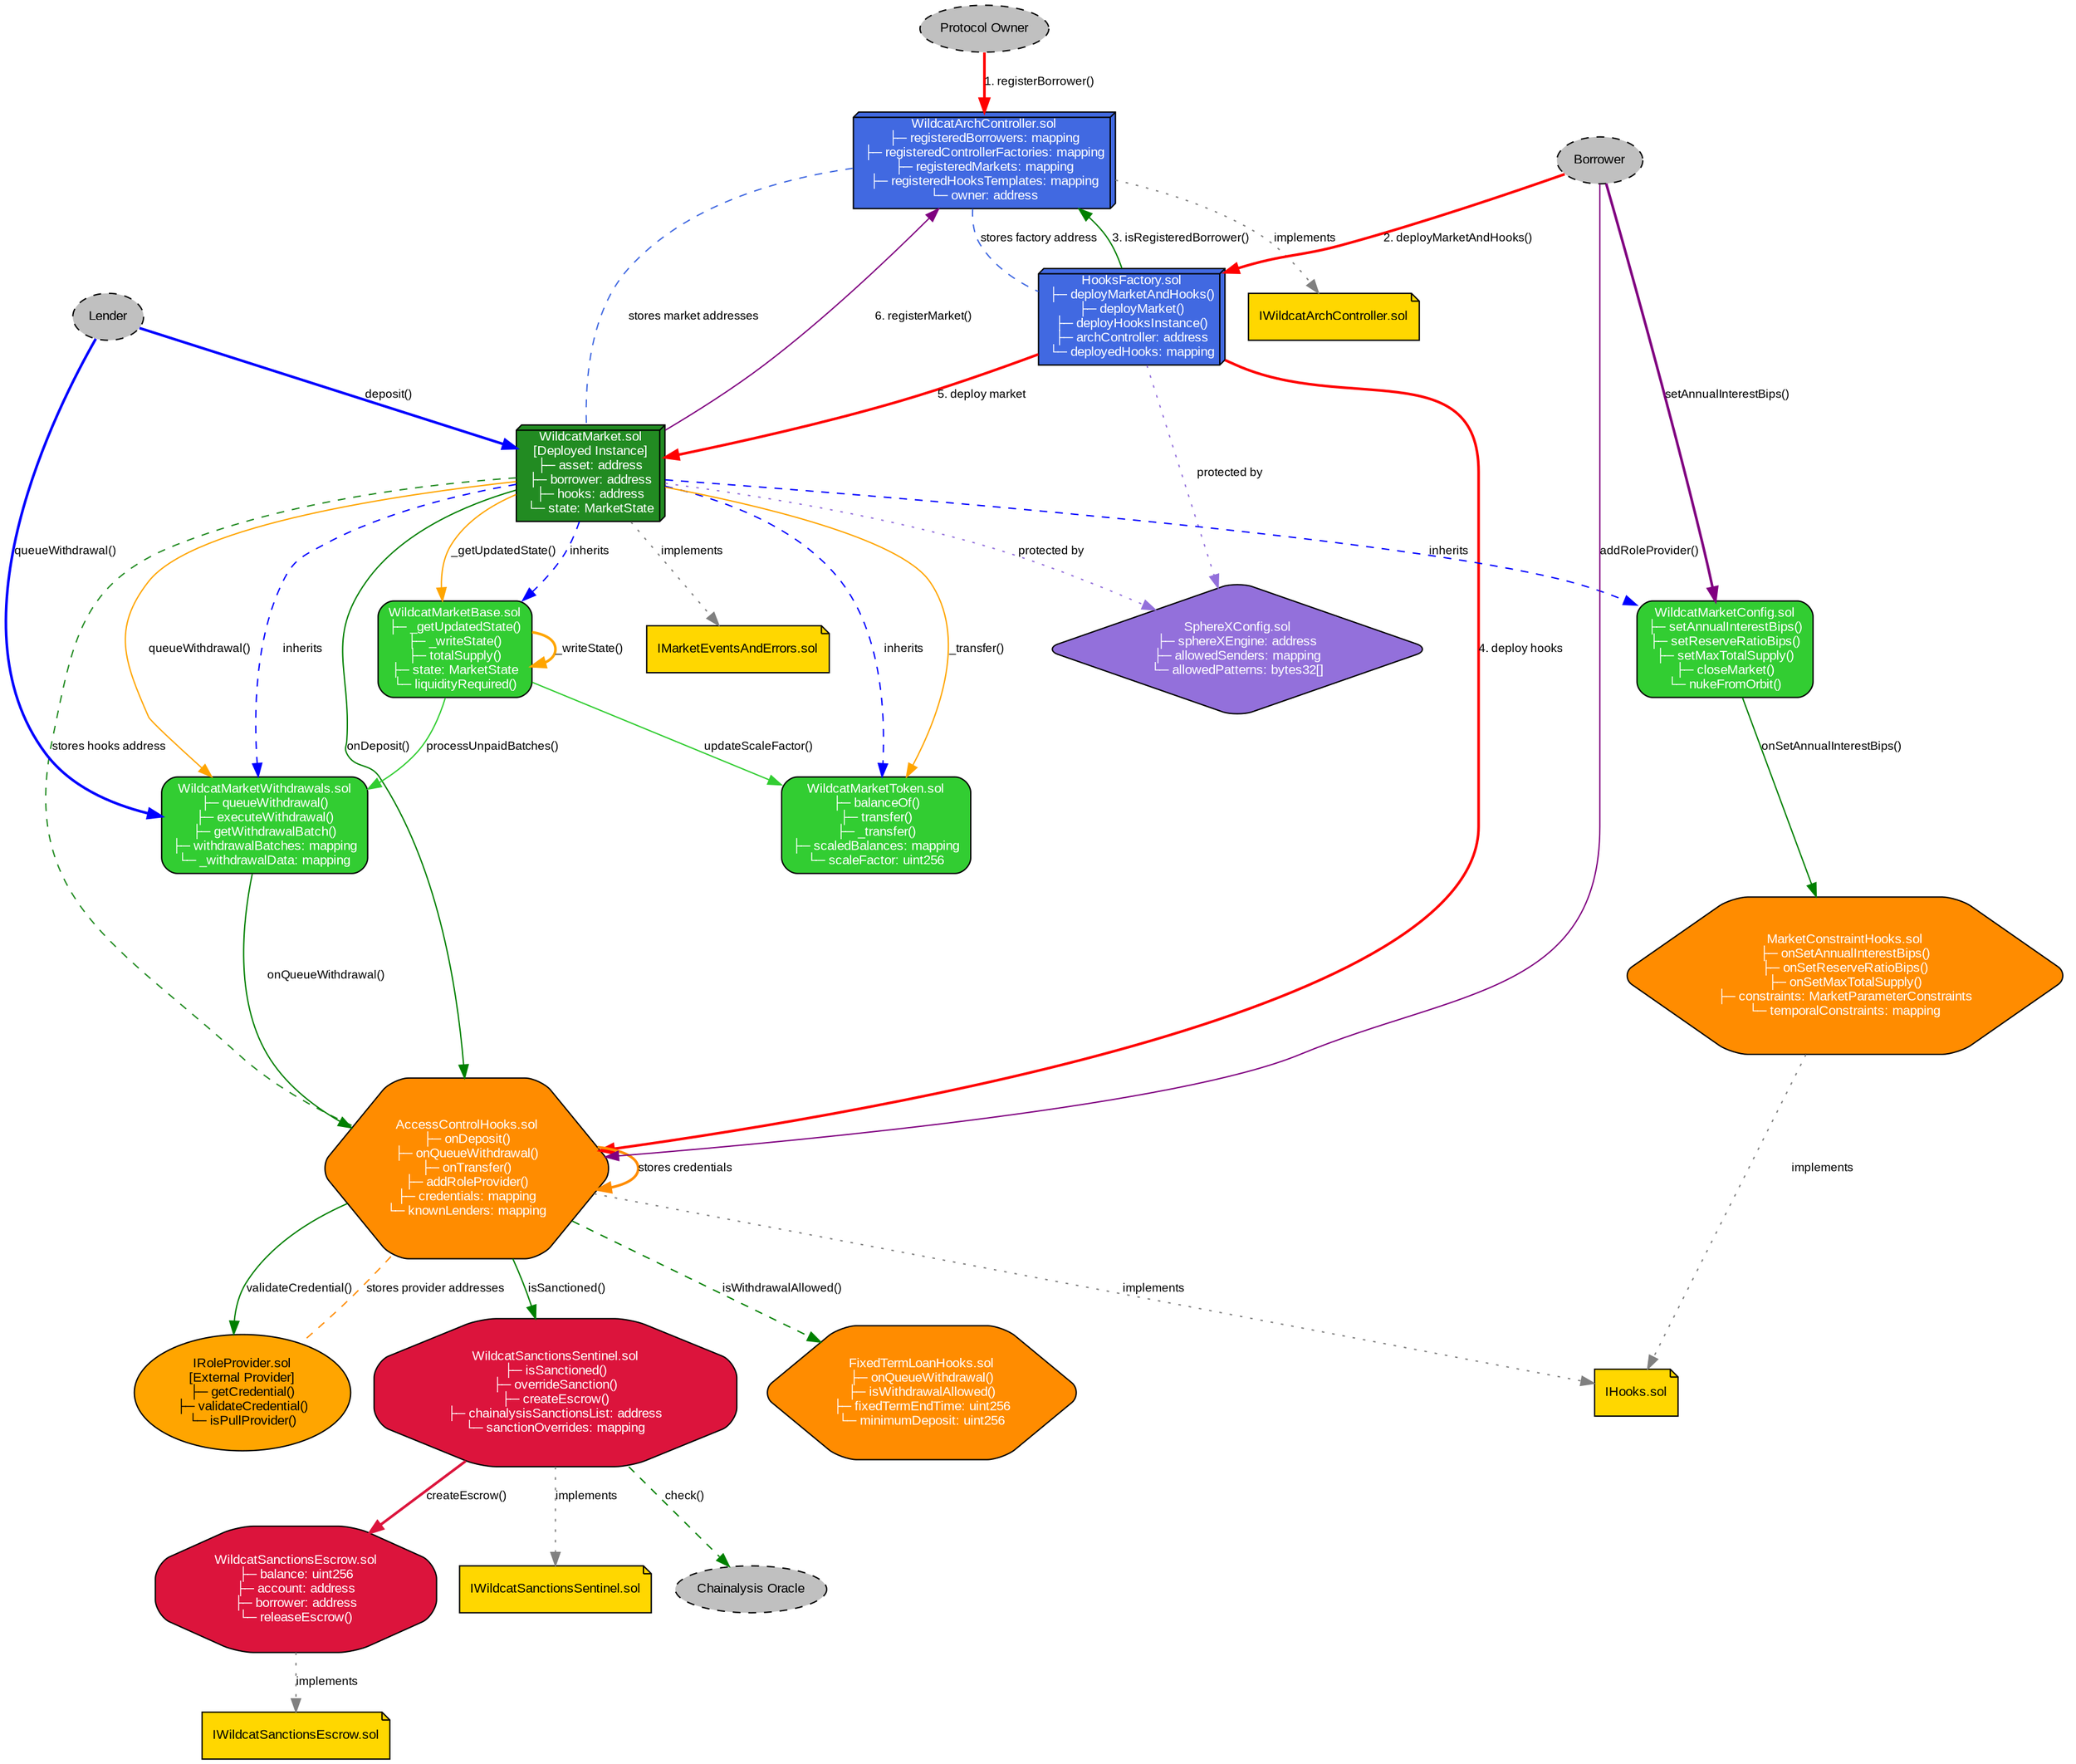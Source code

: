 digraph WildcatV2Protocol {
    rankdir=TB;
    compound=true;
    node [shape=box, style="rounded,filled", fontname="Arial", fontsize=10];
    edge [fontname="Arial", fontsize=9];
    
    // Core Protocol Contracts
    "WildcatArchController.sol" [fillcolor="#4169E1", fontcolor=white, shape=box3d, label="WildcatArchController.sol\n├─ registeredBorrowers: mapping\n├─ registeredControllerFactories: mapping\n├─ registeredMarkets: mapping\n├─ registeredHooksTemplates: mapping\n└─ owner: address"];
    
    "HooksFactory.sol" [fillcolor="#4169E1", fontcolor=white, shape=box3d, label="HooksFactory.sol\n├─ deployMarketAndHooks()\n├─ deployMarket()\n├─ deployHooksInstance()\n├─ archController: address\n└─ deployedHooks: mapping"];
    
    // Market Contracts
    "WildcatMarket.sol" [fillcolor="#228B22", fontcolor=white, shape=box3d, label="WildcatMarket.sol\n[Deployed Instance]\n├─ asset: address\n├─ borrower: address\n├─ hooks: address\n└─ state: MarketState"];
    
    "WildcatMarketBase.sol" [fillcolor="#32CD32", fontcolor=white, label="WildcatMarketBase.sol\n├─ _getUpdatedState()\n├─ _writeState()\n├─ totalSupply()\n├─ state: MarketState\n└─ liquidityRequired()"];
    
    "WildcatMarketConfig.sol" [fillcolor="#32CD32", fontcolor=white, label="WildcatMarketConfig.sol\n├─ setAnnualInterestBips()\n├─ setReserveRatioBips()\n├─ setMaxTotalSupply()\n├─ closeMarket()\n└─ nukeFromOrbit()"];
    
    "WildcatMarketToken.sol" [fillcolor="#32CD32", fontcolor=white, label="WildcatMarketToken.sol\n├─ balanceOf()\n├─ transfer()\n├─ _transfer()\n├─ scaledBalances: mapping\n└─ scaleFactor: uint256"];
    
    "WildcatMarketWithdrawals.sol" [fillcolor="#32CD32", fontcolor=white, label="WildcatMarketWithdrawals.sol\n├─ queueWithdrawal()\n├─ executeWithdrawal()\n├─ getWithdrawalBatch()\n├─ withdrawalBatches: mapping\n└─ _withdrawalData: mapping"];
    
    // Hooks Contracts
    "AccessControlHooks.sol" [fillcolor="#FF8C00", fontcolor=white, shape=hexagon, label="AccessControlHooks.sol\n├─ onDeposit()\n├─ onQueueWithdrawal()\n├─ onTransfer()\n├─ addRoleProvider()\n├─ credentials: mapping\n└─ knownLenders: mapping"];
    
    "MarketConstraintHooks.sol" [fillcolor="#FF8C00", fontcolor=white, shape=hexagon, label="MarketConstraintHooks.sol\n├─ onSetAnnualInterestBips()\n├─ onSetReserveRatioBips()\n├─ onSetMaxTotalSupply()\n├─ constraints: MarketParameterConstraints\n└─ temporalConstraints: mapping"];
    
    "FixedTermLoanHooks.sol" [fillcolor="#FF8C00", fontcolor=white, shape=hexagon, label="FixedTermLoanHooks.sol\n├─ onQueueWithdrawal()\n├─ isWithdrawalAllowed()\n├─ fixedTermEndTime: uint256\n└─ minimumDeposit: uint256"];
    
    "IRoleProvider.sol" [fillcolor="#FFA500", shape=ellipse, label="IRoleProvider.sol\n[External Provider]\n├─ getCredential()\n├─ validateCredential()\n└─ isPullProvider()"];
    
    // Sanctions System
    "WildcatSanctionsSentinel.sol" [fillcolor="#DC143C", fontcolor=white, shape=octagon, label="WildcatSanctionsSentinel.sol\n├─ isSanctioned()\n├─ overrideSanction()\n├─ createEscrow()\n├─ chainalysisSanctionsList: address\n└─ sanctionOverrides: mapping"];
    
    "WildcatSanctionsEscrow.sol" [fillcolor="#DC143C", fontcolor=white, shape=octagon, label="WildcatSanctionsEscrow.sol\n├─ balance: uint256\n├─ account: address\n├─ borrower: address\n└─ releaseEscrow()"];
    
    // Interfaces
    "IWildcatArchController.sol" [fillcolor="#FFD700", shape=note, label="IWildcatArchController.sol"];
    "IHooks.sol" [fillcolor="#FFD700", shape=note, label="IHooks.sol"];
    "IMarketEventsAndErrors.sol" [fillcolor="#FFD700", shape=note, label="IMarketEventsAndErrors.sol"];
    "IWildcatSanctionsSentinel.sol" [fillcolor="#FFD700", shape=note, label="IWildcatSanctionsSentinel.sol"];
    "IWildcatSanctionsEscrow.sol" [fillcolor="#FFD700", shape=note, label="IWildcatSanctionsEscrow.sol"];
    
    // SphereX Protection
    "SphereXConfig.sol" [fillcolor="#9370DB", fontcolor=white, shape=diamond, label="SphereXConfig.sol\n├─ sphereXEngine: address\n├─ allowedSenders: mapping\n└─ allowedPatterns: bytes32[]"];
    
    // External Actors
    "Borrower" [fillcolor="#C0C0C0", shape=ellipse, style="filled,dashed"];
    "Lender" [fillcolor="#C0C0C0", shape=ellipse, style="filled,dashed"];
    "Protocol Owner" [fillcolor="#C0C0C0", shape=ellipse, style="filled,dashed"];
    "Chainalysis Oracle" [fillcolor="#C0C0C0", shape=ellipse, style="filled,dashed"];
    
    // Inheritance relationships
    "WildcatMarket.sol" -> "WildcatMarketBase.sol" [label="inherits", style=dashed, color="#0000FF", weight=10];
    "WildcatMarket.sol" -> "WildcatMarketConfig.sol" [label="inherits", style=dashed, color="#0000FF", weight=10];
    "WildcatMarket.sol" -> "WildcatMarketToken.sol" [label="inherits", style=dashed, color="#0000FF", weight=10];
    "WildcatMarket.sol" -> "WildcatMarketWithdrawals.sol" [label="inherits", style=dashed, color="#0000FF", weight=10];
    
    // Interface implementations
    "WildcatArchController.sol" -> "IWildcatArchController.sol" [label="implements", style=dotted, color="#808080"];
    "AccessControlHooks.sol" -> "IHooks.sol" [label="implements", style=dotted, color="#808080"];
    "MarketConstraintHooks.sol" -> "IHooks.sol" [label="implements", style=dotted, color="#808080"];
    "WildcatMarket.sol" -> "IMarketEventsAndErrors.sol" [label="implements", style=dotted, color="#808080"];
    "WildcatSanctionsSentinel.sol" -> "IWildcatSanctionsSentinel.sol" [label="implements", style=dotted, color="#808080"];
    "WildcatSanctionsEscrow.sol" -> "IWildcatSanctionsEscrow.sol" [label="implements", style=dotted, color="#808080"];
    
    // Deployment flows
    "Protocol Owner" -> "WildcatArchController.sol" [label="1. registerBorrower()", color="#FF0000", style=bold];
    "Borrower" -> "HooksFactory.sol" [label="2. deployMarketAndHooks()", color="#FF0000", style=bold];
    "HooksFactory.sol" -> "WildcatArchController.sol" [label="3. isRegisteredBorrower()", color="#008000"];
    "HooksFactory.sol" -> "AccessControlHooks.sol" [label="4. deploy hooks", color="#FF0000", style=bold];
    "HooksFactory.sol" -> "WildcatMarket.sol" [label="5. deploy market", color="#FF0000", style=bold];
    "WildcatMarket.sol" -> "WildcatArchController.sol" [label="6. registerMarket()", color="#800080"];
    
    // Lender interaction flows
    "Lender" -> "WildcatMarket.sol" [label="deposit()", color="#0000FF", style=bold];
    "WildcatMarket.sol" -> "AccessControlHooks.sol" [label="onDeposit()", color="#008000"];
    "AccessControlHooks.sol" -> "IRoleProvider.sol" [label="validateCredential()", color="#008000"];
    "AccessControlHooks.sol" -> "WildcatSanctionsSentinel.sol" [label="isSanctioned()", color="#008000"];
    "WildcatSanctionsSentinel.sol" -> "Chainalysis Oracle" [label="check()", color="#008000", style=dashed];
    
    // Market operation flows
    "WildcatMarket.sol" -> "WildcatMarketBase.sol" [label="_getUpdatedState()", color="#FFA500", weight=5];
    "WildcatMarketBase.sol" -> "WildcatMarketBase.sol" [label="_writeState()", color="#FFA500", style=bold];
    "WildcatMarket.sol" -> "WildcatMarketToken.sol" [label="_transfer()", color="#FFA500"];
    "WildcatMarket.sol" -> "WildcatMarketWithdrawals.sol" [label="queueWithdrawal()", color="#FFA500"];
    
    // Parameter update flows
    "Borrower" -> "WildcatMarketConfig.sol" [label="setAnnualInterestBips()", color="#800080", style=bold];
    "WildcatMarketConfig.sol" -> "MarketConstraintHooks.sol" [label="onSetAnnualInterestBips()", color="#008000"];
    
    // Withdrawal flows
    "Lender" -> "WildcatMarketWithdrawals.sol" [label="queueWithdrawal()", color="#0000FF", style=bold];
    "WildcatMarketWithdrawals.sol" -> "AccessControlHooks.sol" [label="onQueueWithdrawal()", color="#008000"];
    "AccessControlHooks.sol" -> "FixedTermLoanHooks.sol" [label="isWithdrawalAllowed()", color="#008000", style=dashed];
    
    // Sanctions flow
    "WildcatSanctionsSentinel.sol" -> "WildcatSanctionsEscrow.sol" [label="createEscrow()", color="#DC143C", style=bold];
    
    // SphereX protection
    "WildcatMarket.sol" -> "SphereXConfig.sol" [label="protected by", color="#9370DB", style=dotted];
    "HooksFactory.sol" -> "SphereXConfig.sol" [label="protected by", color="#9370DB", style=dotted];
    
    // Data storage relationships
    "WildcatArchController.sol" -> "HooksFactory.sol" [label="stores factory address", color="#4169E1", style=dashed, dir=none];
    "WildcatArchController.sol" -> "WildcatMarket.sol" [label="stores market addresses", color="#4169E1", style=dashed, dir=none];
    "AccessControlHooks.sol" -> "IRoleProvider.sol" [label="stores provider addresses", color="#FF8C00", style=dashed, dir=none];
    "WildcatMarket.sol" -> "AccessControlHooks.sol" [label="stores hooks address", color="#228B22", style=dashed, dir=none];
    
    // Role provider management
    "Borrower" -> "AccessControlHooks.sol" [label="addRoleProvider()", color="#800080"];
    "AccessControlHooks.sol" -> "AccessControlHooks.sol" [label="stores credentials", color="#FF8C00", style=bold];
    
    // Market state updates
    "WildcatMarketBase.sol" -> "WildcatMarketToken.sol" [label="updateScaleFactor()", color="#32CD32"];
    "WildcatMarketBase.sol" -> "WildcatMarketWithdrawals.sol" [label="processUnpaidBatches()", color="#32CD32"];
}